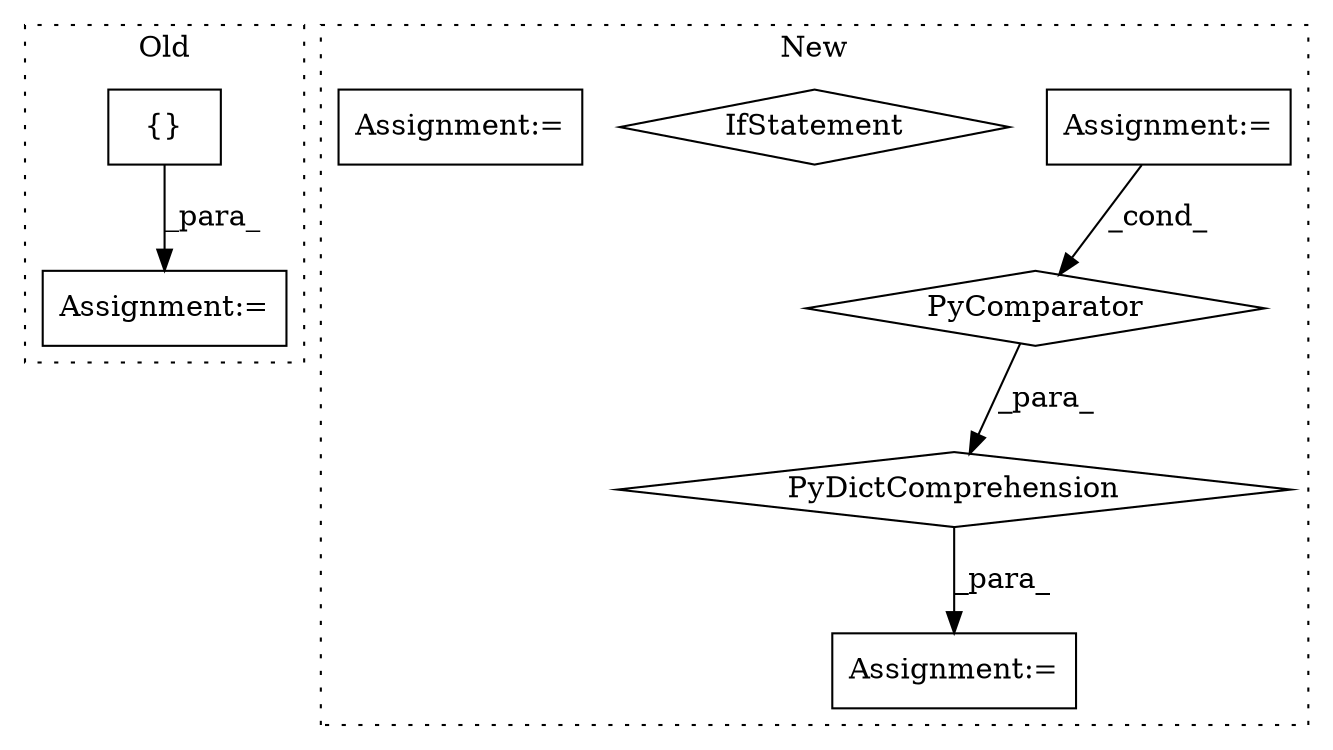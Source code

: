 digraph G {
subgraph cluster0 {
1 [label="{}" a="4" s="1794" l="2" shape="box"];
6 [label="Assignment:=" a="7" s="1776" l="1" shape="box"];
label = "Old";
style="dotted";
}
subgraph cluster1 {
2 [label="PyDictComprehension" a="110" s="1998" l="194" shape="diamond"];
3 [label="PyComparator" a="113" s="2105" l="79" shape="diamond"];
4 [label="Assignment:=" a="7" s="2105" l="79" shape="box"];
5 [label="Assignment:=" a="7" s="1982" l="16" shape="box"];
7 [label="IfStatement" a="25" s="1726,1777" l="10,2" shape="diamond"];
8 [label="Assignment:=" a="7" s="1692" l="1" shape="box"];
label = "New";
style="dotted";
}
1 -> 6 [label="_para_"];
2 -> 5 [label="_para_"];
3 -> 2 [label="_para_"];
4 -> 3 [label="_cond_"];
}